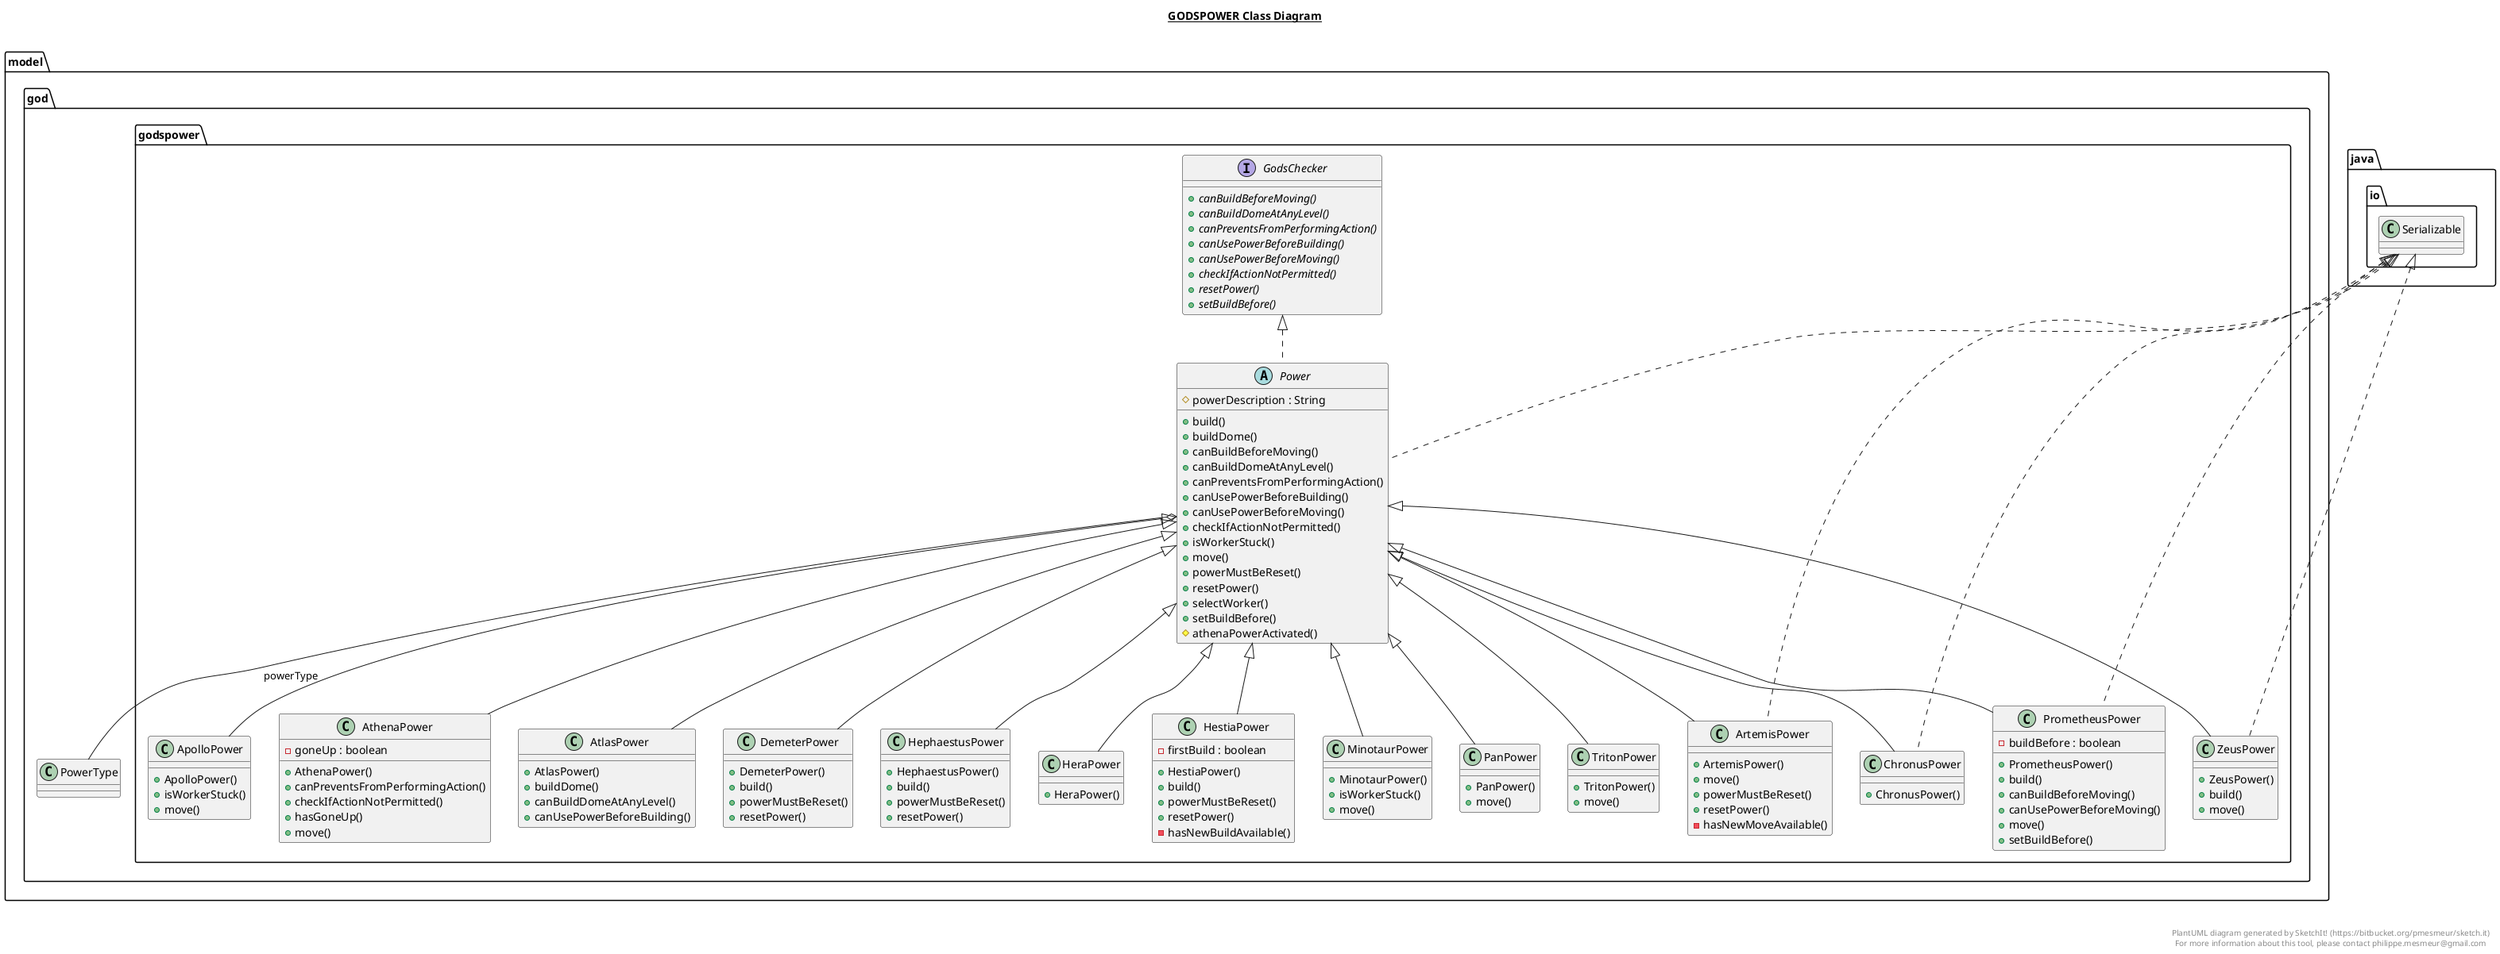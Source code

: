 @startuml

title __GODSPOWER Class Diagram__\n





            class model.god.godspower.ApolloPower {
                + ApolloPower()
                + isWorkerStuck()
                + move()
            }




  




            class model.god.godspower.ArtemisPower {
                + ArtemisPower()
                + move()
                + powerMustBeReset()
                + resetPower()
                - hasNewMoveAvailable()
            }



  


            class model.god.godspower.AthenaPower {
                - goneUp : boolean
                + AthenaPower()
                + canPreventsFromPerformingAction()
                + checkIfActionNotPermitted()
                + hasGoneUp()
                + move()
            }



  




            class model.god.godspower.AtlasPower {
                + AtlasPower()
                + buildDome()
                + canBuildDomeAtAnyLevel()
                + canUsePowerBeforeBuilding()
            }



  




            class model.god.godspower.ChronusPower {
                + ChronusPower()
            }



  



            class model.god.godspower.DemeterPower {
                + DemeterPower()
                + build()
                + powerMustBeReset()
                + resetPower()
            }



  




            interface model.god.godspower.GodsChecker {
                {abstract} + canBuildBeforeMoving()
                {abstract} + canBuildDomeAtAnyLevel()
                {abstract} + canPreventsFromPerformingAction()
                {abstract} + canUsePowerBeforeBuilding()
                {abstract} + canUsePowerBeforeMoving()
                {abstract} + checkIfActionNotPermitted()
                {abstract} + resetPower()
                {abstract} + setBuildBefore()
            }



  





            class model.god.godspower.HephaestusPower {
                + HephaestusPower()
                + build()
                + powerMustBeReset()
                + resetPower()
            }



  




            class model.god.godspower.HeraPower {
                + HeraPower()
            }



  



            class model.god.godspower.HestiaPower {
                - firstBuild : boolean
                + HestiaPower()
                + build()
                + powerMustBeReset()
                + resetPower()
                - hasNewBuildAvailable()
            }






            class model.god.godspower.MinotaurPower {
                + MinotaurPower()
                + isWorkerStuck()
                + move()
            }



  




            class model.god.godspower.PanPower {
                + PanPower()
                + move()
            }



  




            abstract class model.god.godspower.Power {
                # powerDescription : String
                + build()
                + buildDome()
                + canBuildBeforeMoving()
                + canBuildDomeAtAnyLevel()
                + canPreventsFromPerformingAction()
                + canUsePowerBeforeBuilding()
                + canUsePowerBeforeMoving()
                + checkIfActionNotPermitted()
                + isWorkerStuck()
                + move()
                + powerMustBeReset()
                + resetPower()
                + selectWorker()
                + setBuildBefore()
                # athenaPowerActivated()

            }



  




            class model.god.godspower.PrometheusPower {
                - buildBefore : boolean
                + PrometheusPower()
                + build()
                + canBuildBeforeMoving()
                + canUsePowerBeforeMoving()
                + move()
                + setBuildBefore()
            }







            class model.god.godspower.TritonPower {
                + TritonPower()
                + move()
            }



  



            class model.god.godspower.ZeusPower {
                + ZeusPower()
                + build()
                + move()
            }




model.god.godspower.ApolloPower -up-|> model.god.godspower.Power
model.god.godspower.ArtemisPower .up.|> java.io.Serializable
model.god.godspower.ArtemisPower -up-|> model.god.godspower.Power
model.god.godspower.AthenaPower -up-|> model.god.godspower.Power
model.god.godspower.AtlasPower -up-|> model.god.godspower.Power
model.god.godspower.ChronusPower .up.|> java.io.Serializable
model.god.godspower.ChronusPower -up-|> model.god.godspower.Power
model.god.godspower.DemeterPower -up-|> model.god.godspower.Power
model.god.godspower.HephaestusPower -up-|> model.god.godspower.Power
model.god.godspower.HeraPower -up-|> model.god.godspower.Power
model.god.godspower.HestiaPower -up-|> model.god.godspower.Power
model.god.godspower.MinotaurPower -up-|> model.god.godspower.Power
model.god.godspower.PanPower -up-|> model.god.godspower.Power
model.god.godspower.Power .up.|> model.god.godspower.GodsChecker
model.god.godspower.Power .up.|> java.io.Serializable
model.god.godspower.Power o-- model.god.PowerType : powerType
model.god.godspower.PrometheusPower .up.|> java.io.Serializable
model.god.godspower.PrometheusPower -up-|> model.god.godspower.Power
model.god.godspower.TritonPower -up-|> model.god.godspower.Power
model.god.godspower.ZeusPower .up.|> java.io.Serializable
model.god.godspower.ZeusPower -up-|> model.god.godspower.Power



right footer


PlantUML diagram generated by SketchIt! (https://bitbucket.org/pmesmeur/sketch.it)
For more information about this tool, please contact philippe.mesmeur@gmail.com
endfooter

@enduml
